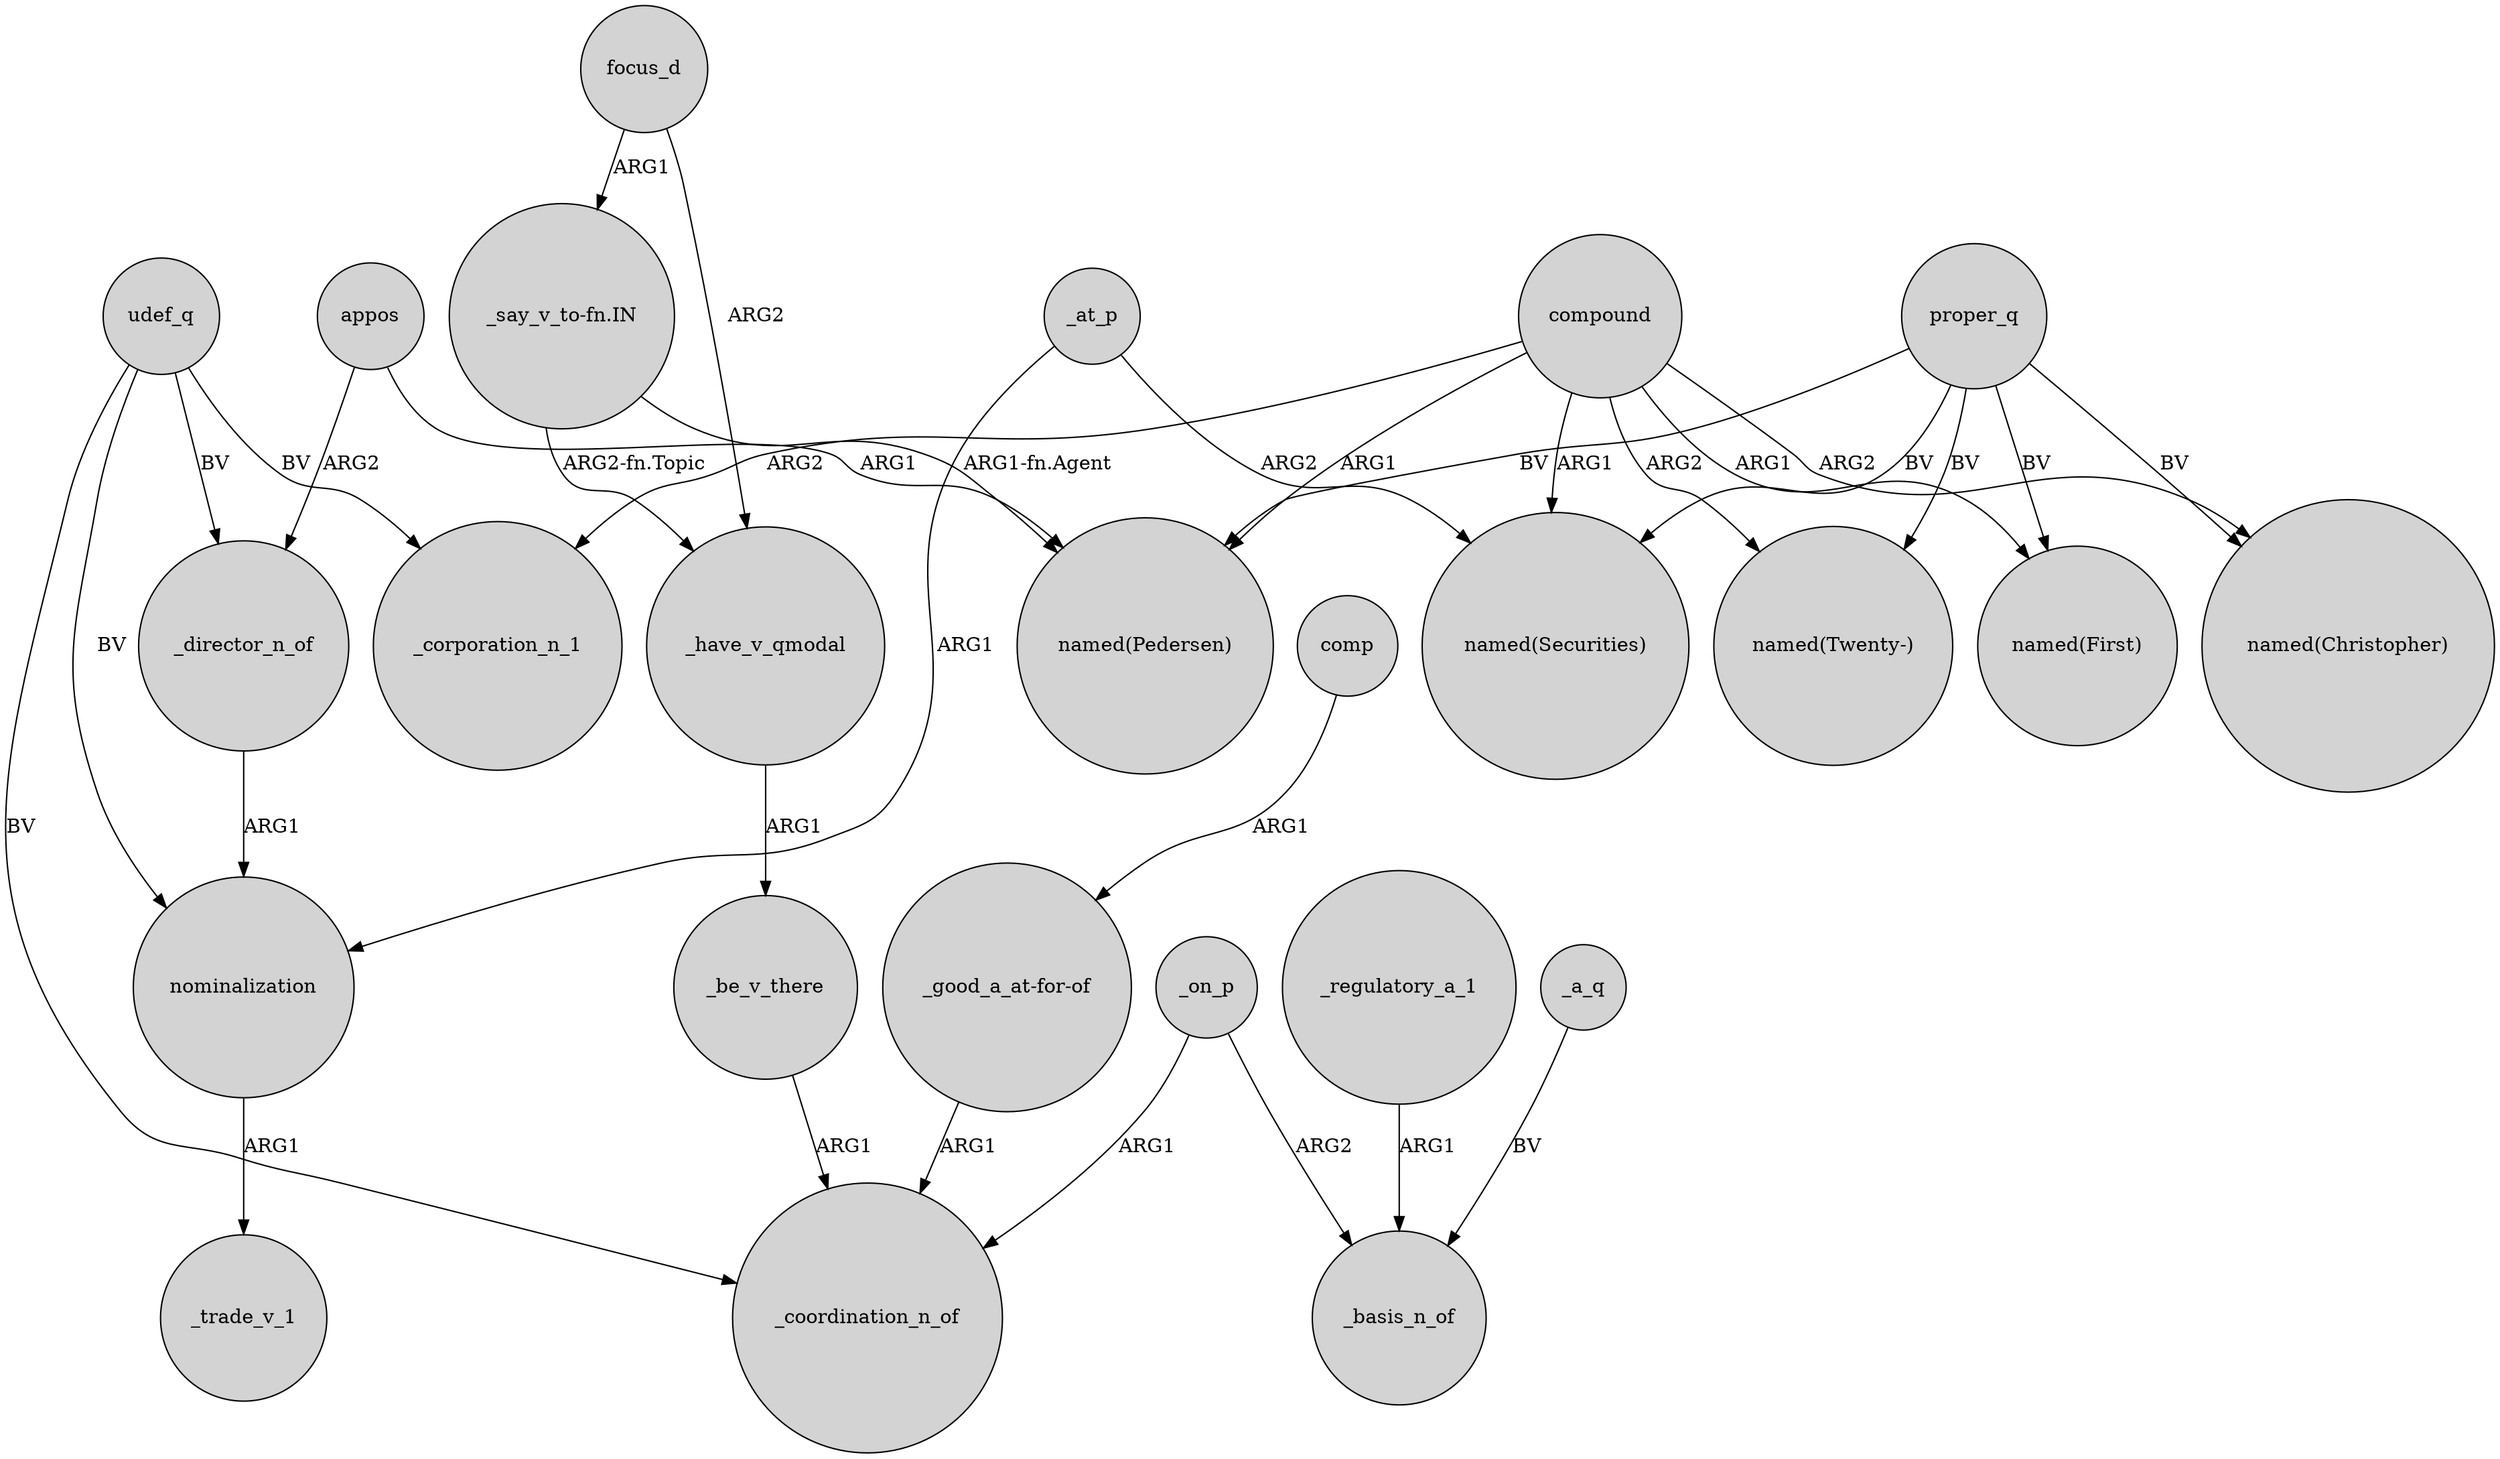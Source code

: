 digraph {
	node [shape=circle style=filled]
	compound -> "named(Pedersen)" [label=ARG1]
	"_good_a_at-for-of" -> _coordination_n_of [label=ARG1]
	"_say_v_to-fn.IN" -> _have_v_qmodal [label="ARG2-fn.Topic"]
	proper_q -> "named(Twenty-)" [label=BV]
	_be_v_there -> _coordination_n_of [label=ARG1]
	_at_p -> "named(Securities)" [label=ARG2]
	focus_d -> _have_v_qmodal [label=ARG2]
	compound -> "named(First)" [label=ARG1]
	comp -> "_good_a_at-for-of" [label=ARG1]
	compound -> _corporation_n_1 [label=ARG2]
	compound -> "named(Christopher)" [label=ARG2]
	proper_q -> "named(First)" [label=BV]
	proper_q -> "named(Christopher)" [label=BV]
	nominalization -> _trade_v_1 [label=ARG1]
	udef_q -> _coordination_n_of [label=BV]
	_a_q -> _basis_n_of [label=BV]
	_have_v_qmodal -> _be_v_there [label=ARG1]
	"_say_v_to-fn.IN" -> "named(Pedersen)" [label="ARG1-fn.Agent"]
	_regulatory_a_1 -> _basis_n_of [label=ARG1]
	udef_q -> _corporation_n_1 [label=BV]
	_at_p -> nominalization [label=ARG1]
	compound -> "named(Twenty-)" [label=ARG2]
	proper_q -> "named(Securities)" [label=BV]
	udef_q -> nominalization [label=BV]
	_on_p -> _coordination_n_of [label=ARG1]
	_on_p -> _basis_n_of [label=ARG2]
	proper_q -> "named(Pedersen)" [label=BV]
	appos -> "named(Pedersen)" [label=ARG1]
	appos -> _director_n_of [label=ARG2]
	udef_q -> _director_n_of [label=BV]
	compound -> "named(Securities)" [label=ARG1]
	_director_n_of -> nominalization [label=ARG1]
	focus_d -> "_say_v_to-fn.IN" [label=ARG1]
}
